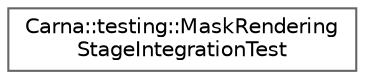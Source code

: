 digraph "Graphical Class Hierarchy"
{
 // LATEX_PDF_SIZE
  bgcolor="transparent";
  edge [fontname=Helvetica,fontsize=10,labelfontname=Helvetica,labelfontsize=10];
  node [fontname=Helvetica,fontsize=10,shape=box,height=0.2,width=0.4];
  rankdir="LR";
  Node0 [id="Node000000",label="Carna::testing::MaskRendering\lStageIntegrationTest",height=0.2,width=0.4,color="grey40", fillcolor="white", style="filled",URL="$classCarna_1_1testing_1_1MaskRenderingStageIntegrationTest.html",tooltip="Integration-tests of the Carna::presets::MaskRenderingStage class."];
}
